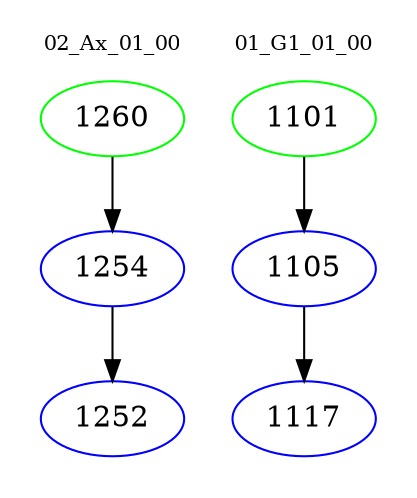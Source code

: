 digraph{
subgraph cluster_0 {
color = white
label = "02_Ax_01_00";
fontsize=10;
T0_1260 [label="1260", color="green"]
T0_1260 -> T0_1254 [color="black"]
T0_1254 [label="1254", color="blue"]
T0_1254 -> T0_1252 [color="black"]
T0_1252 [label="1252", color="blue"]
}
subgraph cluster_1 {
color = white
label = "01_G1_01_00";
fontsize=10;
T1_1101 [label="1101", color="green"]
T1_1101 -> T1_1105 [color="black"]
T1_1105 [label="1105", color="blue"]
T1_1105 -> T1_1117 [color="black"]
T1_1117 [label="1117", color="blue"]
}
}
